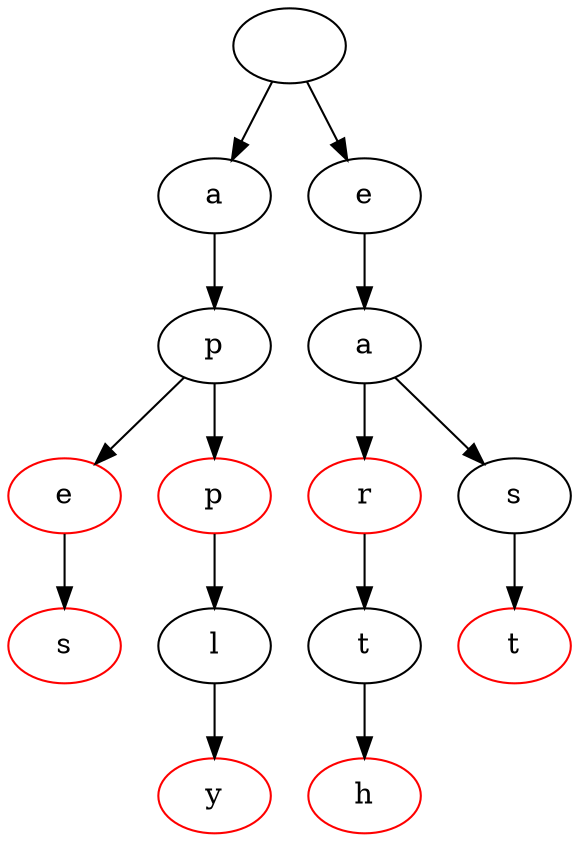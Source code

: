 digraph TrieInsert {
"0x55da07cdb2a0" [label=" "] 
"0x55da07cdbe70" [label="a"] 
"0x55da07cdb2a0" -> {"0x55da07cdbe70"}
"0x55da07cdb510" [label="e"] 
"0x55da07cdb2a0" -> {"0x55da07cdb510"}
"0x55da07cdc0e0" [label="p"] 
"0x55da07cdbe70" -> {"0x55da07cdc0e0"}
"0x55da07cdb780" [label="a"] 
"0x55da07cdb510" -> {"0x55da07cdb780"}
"0x55da07cdcae0" [label="e"] [color=red]
"0x55da07cdc0e0" -> {"0x55da07cdcae0"}
"0x55da07cdc350" [label="p"] [color=red]
"0x55da07cdc0e0" -> {"0x55da07cdc350"}
"0x55da07cdb9f0" [label="r"] [color=red]
"0x55da07cdb780" -> {"0x55da07cdb9f0"}
"0x55da07cdd610" [label="s"] 
"0x55da07cdb780" -> {"0x55da07cdd610"}
"0x55da07cdcec0" [label="s"] [color=red]
"0x55da07cdcae0" -> {"0x55da07cdcec0"}
"0x55da07cdc5c0" [label="l"] 
"0x55da07cdc350" -> {"0x55da07cdc5c0"}
"0x55da07cdd130" [label="t"] 
"0x55da07cdb9f0" -> {"0x55da07cdd130"}
"0x55da07cdd880" [label="t"] [color=red]
"0x55da07cdd610" -> {"0x55da07cdd880"}
"0x55da07cdc830" [label="y"] [color=red]
"0x55da07cdc5c0" -> {"0x55da07cdc830"}
"0x55da07cdd3a0" [label="h"] [color=red]
"0x55da07cdd130" -> {"0x55da07cdd3a0"}
}
